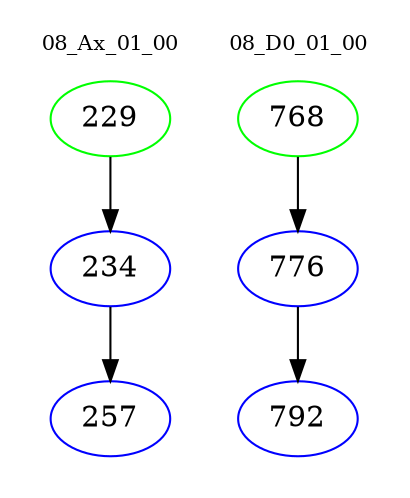 digraph{
subgraph cluster_0 {
color = white
label = "08_Ax_01_00";
fontsize=10;
T0_229 [label="229", color="green"]
T0_229 -> T0_234 [color="black"]
T0_234 [label="234", color="blue"]
T0_234 -> T0_257 [color="black"]
T0_257 [label="257", color="blue"]
}
subgraph cluster_1 {
color = white
label = "08_D0_01_00";
fontsize=10;
T1_768 [label="768", color="green"]
T1_768 -> T1_776 [color="black"]
T1_776 [label="776", color="blue"]
T1_776 -> T1_792 [color="black"]
T1_792 [label="792", color="blue"]
}
}
